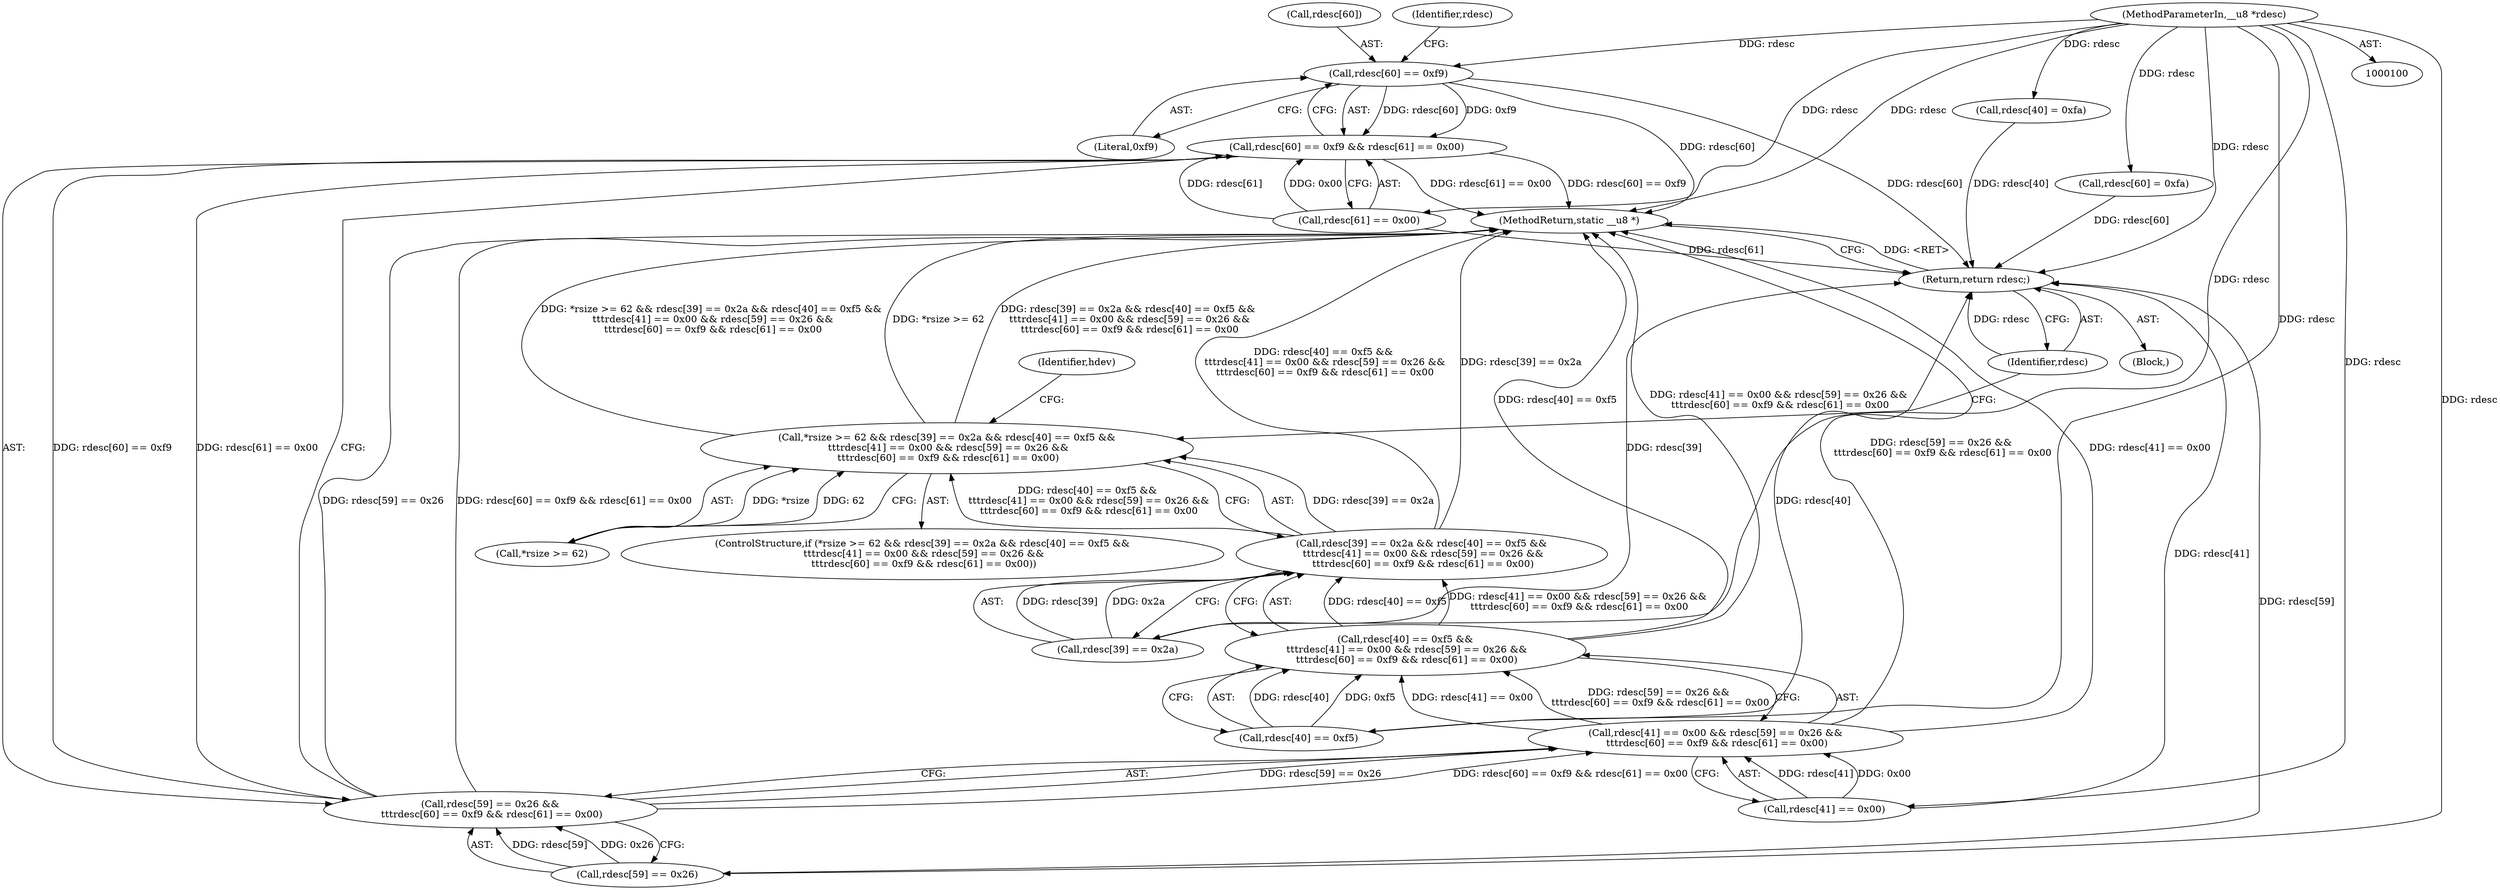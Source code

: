 digraph "0_linux_4ab25786c87eb20857bbb715c3ae34ec8fd6a214_3@array" {
"1000136" [label="(Call,rdesc[60] == 0xf9)"];
"1000102" [label="(MethodParameterIn,__u8 *rdesc)"];
"1000135" [label="(Call,rdesc[60] == 0xf9 && rdesc[61] == 0x00)"];
"1000129" [label="(Call,rdesc[59] == 0x26 &&\n \t\t\trdesc[60] == 0xf9 && rdesc[61] == 0x00)"];
"1000123" [label="(Call,rdesc[41] == 0x00 && rdesc[59] == 0x26 &&\n \t\t\trdesc[60] == 0xf9 && rdesc[61] == 0x00)"];
"1000117" [label="(Call,rdesc[40] == 0xf5 &&\n \t\t\trdesc[41] == 0x00 && rdesc[59] == 0x26 &&\n \t\t\trdesc[60] == 0xf9 && rdesc[61] == 0x00)"];
"1000111" [label="(Call,rdesc[39] == 0x2a && rdesc[40] == 0xf5 &&\n \t\t\trdesc[41] == 0x00 && rdesc[59] == 0x26 &&\n \t\t\trdesc[60] == 0xf9 && rdesc[61] == 0x00)"];
"1000106" [label="(Call,*rsize >= 62 && rdesc[39] == 0x2a && rdesc[40] == 0xf5 &&\n \t\t\trdesc[41] == 0x00 && rdesc[59] == 0x26 &&\n \t\t\trdesc[60] == 0xf9 && rdesc[61] == 0x00)"];
"1000160" [label="(Return,return rdesc;)"];
"1000130" [label="(Call,rdesc[59] == 0x26)"];
"1000143" [label="(Identifier,rdesc)"];
"1000137" [label="(Call,rdesc[60])"];
"1000155" [label="(Call,rdesc[40] = 0xfa)"];
"1000104" [label="(Block,)"];
"1000117" [label="(Call,rdesc[40] == 0xf5 &&\n \t\t\trdesc[41] == 0x00 && rdesc[59] == 0x26 &&\n \t\t\trdesc[60] == 0xf9 && rdesc[61] == 0x00)"];
"1000141" [label="(Call,rdesc[61] == 0x00)"];
"1000111" [label="(Call,rdesc[39] == 0x2a && rdesc[40] == 0xf5 &&\n \t\t\trdesc[41] == 0x00 && rdesc[59] == 0x26 &&\n \t\t\trdesc[60] == 0xf9 && rdesc[61] == 0x00)"];
"1000140" [label="(Literal,0xf9)"];
"1000161" [label="(Identifier,rdesc)"];
"1000118" [label="(Call,rdesc[40] == 0xf5)"];
"1000136" [label="(Call,rdesc[60] == 0xf9)"];
"1000148" [label="(Identifier,hdev)"];
"1000160" [label="(Return,return rdesc;)"];
"1000135" [label="(Call,rdesc[60] == 0xf9 && rdesc[61] == 0x00)"];
"1000124" [label="(Call,rdesc[41] == 0x00)"];
"1000129" [label="(Call,rdesc[59] == 0x26 &&\n \t\t\trdesc[60] == 0xf9 && rdesc[61] == 0x00)"];
"1000107" [label="(Call,*rsize >= 62)"];
"1000162" [label="(MethodReturn,static __u8 *)"];
"1000112" [label="(Call,rdesc[39] == 0x2a)"];
"1000106" [label="(Call,*rsize >= 62 && rdesc[39] == 0x2a && rdesc[40] == 0xf5 &&\n \t\t\trdesc[41] == 0x00 && rdesc[59] == 0x26 &&\n \t\t\trdesc[60] == 0xf9 && rdesc[61] == 0x00)"];
"1000102" [label="(MethodParameterIn,__u8 *rdesc)"];
"1000150" [label="(Call,rdesc[60] = 0xfa)"];
"1000105" [label="(ControlStructure,if (*rsize >= 62 && rdesc[39] == 0x2a && rdesc[40] == 0xf5 &&\n \t\t\trdesc[41] == 0x00 && rdesc[59] == 0x26 &&\n \t\t\trdesc[60] == 0xf9 && rdesc[61] == 0x00))"];
"1000123" [label="(Call,rdesc[41] == 0x00 && rdesc[59] == 0x26 &&\n \t\t\trdesc[60] == 0xf9 && rdesc[61] == 0x00)"];
"1000136" -> "1000135"  [label="AST: "];
"1000136" -> "1000140"  [label="CFG: "];
"1000137" -> "1000136"  [label="AST: "];
"1000140" -> "1000136"  [label="AST: "];
"1000143" -> "1000136"  [label="CFG: "];
"1000135" -> "1000136"  [label="CFG: "];
"1000136" -> "1000162"  [label="DDG: rdesc[60]"];
"1000136" -> "1000135"  [label="DDG: rdesc[60]"];
"1000136" -> "1000135"  [label="DDG: 0xf9"];
"1000102" -> "1000136"  [label="DDG: rdesc"];
"1000136" -> "1000160"  [label="DDG: rdesc[60]"];
"1000102" -> "1000100"  [label="AST: "];
"1000102" -> "1000162"  [label="DDG: rdesc"];
"1000102" -> "1000112"  [label="DDG: rdesc"];
"1000102" -> "1000118"  [label="DDG: rdesc"];
"1000102" -> "1000124"  [label="DDG: rdesc"];
"1000102" -> "1000130"  [label="DDG: rdesc"];
"1000102" -> "1000141"  [label="DDG: rdesc"];
"1000102" -> "1000150"  [label="DDG: rdesc"];
"1000102" -> "1000155"  [label="DDG: rdesc"];
"1000102" -> "1000160"  [label="DDG: rdesc"];
"1000135" -> "1000129"  [label="AST: "];
"1000135" -> "1000141"  [label="CFG: "];
"1000141" -> "1000135"  [label="AST: "];
"1000129" -> "1000135"  [label="CFG: "];
"1000135" -> "1000162"  [label="DDG: rdesc[60] == 0xf9"];
"1000135" -> "1000162"  [label="DDG: rdesc[61] == 0x00"];
"1000135" -> "1000129"  [label="DDG: rdesc[60] == 0xf9"];
"1000135" -> "1000129"  [label="DDG: rdesc[61] == 0x00"];
"1000141" -> "1000135"  [label="DDG: rdesc[61]"];
"1000141" -> "1000135"  [label="DDG: 0x00"];
"1000129" -> "1000123"  [label="AST: "];
"1000129" -> "1000130"  [label="CFG: "];
"1000130" -> "1000129"  [label="AST: "];
"1000123" -> "1000129"  [label="CFG: "];
"1000129" -> "1000162"  [label="DDG: rdesc[59] == 0x26"];
"1000129" -> "1000162"  [label="DDG: rdesc[60] == 0xf9 && rdesc[61] == 0x00"];
"1000129" -> "1000123"  [label="DDG: rdesc[59] == 0x26"];
"1000129" -> "1000123"  [label="DDG: rdesc[60] == 0xf9 && rdesc[61] == 0x00"];
"1000130" -> "1000129"  [label="DDG: rdesc[59]"];
"1000130" -> "1000129"  [label="DDG: 0x26"];
"1000123" -> "1000117"  [label="AST: "];
"1000123" -> "1000124"  [label="CFG: "];
"1000124" -> "1000123"  [label="AST: "];
"1000117" -> "1000123"  [label="CFG: "];
"1000123" -> "1000162"  [label="DDG: rdesc[59] == 0x26 &&\n \t\t\trdesc[60] == 0xf9 && rdesc[61] == 0x00"];
"1000123" -> "1000162"  [label="DDG: rdesc[41] == 0x00"];
"1000123" -> "1000117"  [label="DDG: rdesc[41] == 0x00"];
"1000123" -> "1000117"  [label="DDG: rdesc[59] == 0x26 &&\n \t\t\trdesc[60] == 0xf9 && rdesc[61] == 0x00"];
"1000124" -> "1000123"  [label="DDG: rdesc[41]"];
"1000124" -> "1000123"  [label="DDG: 0x00"];
"1000117" -> "1000111"  [label="AST: "];
"1000117" -> "1000118"  [label="CFG: "];
"1000118" -> "1000117"  [label="AST: "];
"1000111" -> "1000117"  [label="CFG: "];
"1000117" -> "1000162"  [label="DDG: rdesc[40] == 0xf5"];
"1000117" -> "1000162"  [label="DDG: rdesc[41] == 0x00 && rdesc[59] == 0x26 &&\n \t\t\trdesc[60] == 0xf9 && rdesc[61] == 0x00"];
"1000117" -> "1000111"  [label="DDG: rdesc[40] == 0xf5"];
"1000117" -> "1000111"  [label="DDG: rdesc[41] == 0x00 && rdesc[59] == 0x26 &&\n \t\t\trdesc[60] == 0xf9 && rdesc[61] == 0x00"];
"1000118" -> "1000117"  [label="DDG: rdesc[40]"];
"1000118" -> "1000117"  [label="DDG: 0xf5"];
"1000111" -> "1000106"  [label="AST: "];
"1000111" -> "1000112"  [label="CFG: "];
"1000112" -> "1000111"  [label="AST: "];
"1000106" -> "1000111"  [label="CFG: "];
"1000111" -> "1000162"  [label="DDG: rdesc[40] == 0xf5 &&\n \t\t\trdesc[41] == 0x00 && rdesc[59] == 0x26 &&\n \t\t\trdesc[60] == 0xf9 && rdesc[61] == 0x00"];
"1000111" -> "1000162"  [label="DDG: rdesc[39] == 0x2a"];
"1000111" -> "1000106"  [label="DDG: rdesc[39] == 0x2a"];
"1000111" -> "1000106"  [label="DDG: rdesc[40] == 0xf5 &&\n \t\t\trdesc[41] == 0x00 && rdesc[59] == 0x26 &&\n \t\t\trdesc[60] == 0xf9 && rdesc[61] == 0x00"];
"1000112" -> "1000111"  [label="DDG: rdesc[39]"];
"1000112" -> "1000111"  [label="DDG: 0x2a"];
"1000106" -> "1000105"  [label="AST: "];
"1000106" -> "1000107"  [label="CFG: "];
"1000107" -> "1000106"  [label="AST: "];
"1000148" -> "1000106"  [label="CFG: "];
"1000161" -> "1000106"  [label="CFG: "];
"1000106" -> "1000162"  [label="DDG: *rsize >= 62"];
"1000106" -> "1000162"  [label="DDG: rdesc[39] == 0x2a && rdesc[40] == 0xf5 &&\n \t\t\trdesc[41] == 0x00 && rdesc[59] == 0x26 &&\n \t\t\trdesc[60] == 0xf9 && rdesc[61] == 0x00"];
"1000106" -> "1000162"  [label="DDG: *rsize >= 62 && rdesc[39] == 0x2a && rdesc[40] == 0xf5 &&\n \t\t\trdesc[41] == 0x00 && rdesc[59] == 0x26 &&\n \t\t\trdesc[60] == 0xf9 && rdesc[61] == 0x00"];
"1000107" -> "1000106"  [label="DDG: *rsize"];
"1000107" -> "1000106"  [label="DDG: 62"];
"1000160" -> "1000104"  [label="AST: "];
"1000160" -> "1000161"  [label="CFG: "];
"1000161" -> "1000160"  [label="AST: "];
"1000162" -> "1000160"  [label="CFG: "];
"1000160" -> "1000162"  [label="DDG: <RET>"];
"1000161" -> "1000160"  [label="DDG: rdesc"];
"1000141" -> "1000160"  [label="DDG: rdesc[61]"];
"1000124" -> "1000160"  [label="DDG: rdesc[41]"];
"1000150" -> "1000160"  [label="DDG: rdesc[60]"];
"1000112" -> "1000160"  [label="DDG: rdesc[39]"];
"1000155" -> "1000160"  [label="DDG: rdesc[40]"];
"1000118" -> "1000160"  [label="DDG: rdesc[40]"];
"1000130" -> "1000160"  [label="DDG: rdesc[59]"];
}
